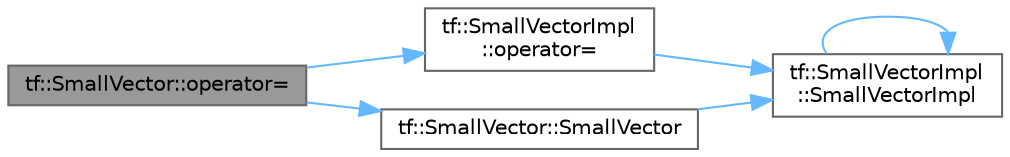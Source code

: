 digraph "tf::SmallVector::operator="
{
 // LATEX_PDF_SIZE
  bgcolor="transparent";
  edge [fontname=Helvetica,fontsize=10,labelfontname=Helvetica,labelfontsize=10];
  node [fontname=Helvetica,fontsize=10,shape=box,height=0.2,width=0.4];
  rankdir="LR";
  Node1 [id="Node000001",label="tf::SmallVector::operator=",height=0.2,width=0.4,color="gray40", fillcolor="grey60", style="filled", fontcolor="black",tooltip="replaces the contents with a copy of the contents of RHS"];
  Node1 -> Node2 [id="edge1_Node000001_Node000002",color="steelblue1",style="solid",tooltip=" "];
  Node2 [id="Node000002",label="tf::SmallVectorImpl\l::operator=",height=0.2,width=0.4,color="grey40", fillcolor="white", style="filled",URL="$classtf_1_1_small_vector_impl.html#ab764f3caa54f42dfa241b7693ec87cf6",tooltip=" "];
  Node2 -> Node3 [id="edge2_Node000002_Node000003",color="steelblue1",style="solid",tooltip=" "];
  Node3 [id="Node000003",label="tf::SmallVectorImpl\l::SmallVectorImpl",height=0.2,width=0.4,color="grey40", fillcolor="white", style="filled",URL="$classtf_1_1_small_vector_impl.html#a54467e7ac16f186941e384eb25557830",tooltip=" "];
  Node3 -> Node3 [id="edge3_Node000003_Node000003",color="steelblue1",style="solid",tooltip=" "];
  Node1 -> Node4 [id="edge4_Node000001_Node000004",color="steelblue1",style="solid",tooltip=" "];
  Node4 [id="Node000004",label="tf::SmallVector::SmallVector",height=0.2,width=0.4,color="grey40", fillcolor="white", style="filled",URL="$classtf_1_1_small_vector.html#a7948bf82d89a97740fc6ae7eb484a14d",tooltip="constructs an empty vector"];
  Node4 -> Node3 [id="edge5_Node000004_Node000003",color="steelblue1",style="solid",tooltip=" "];
}
